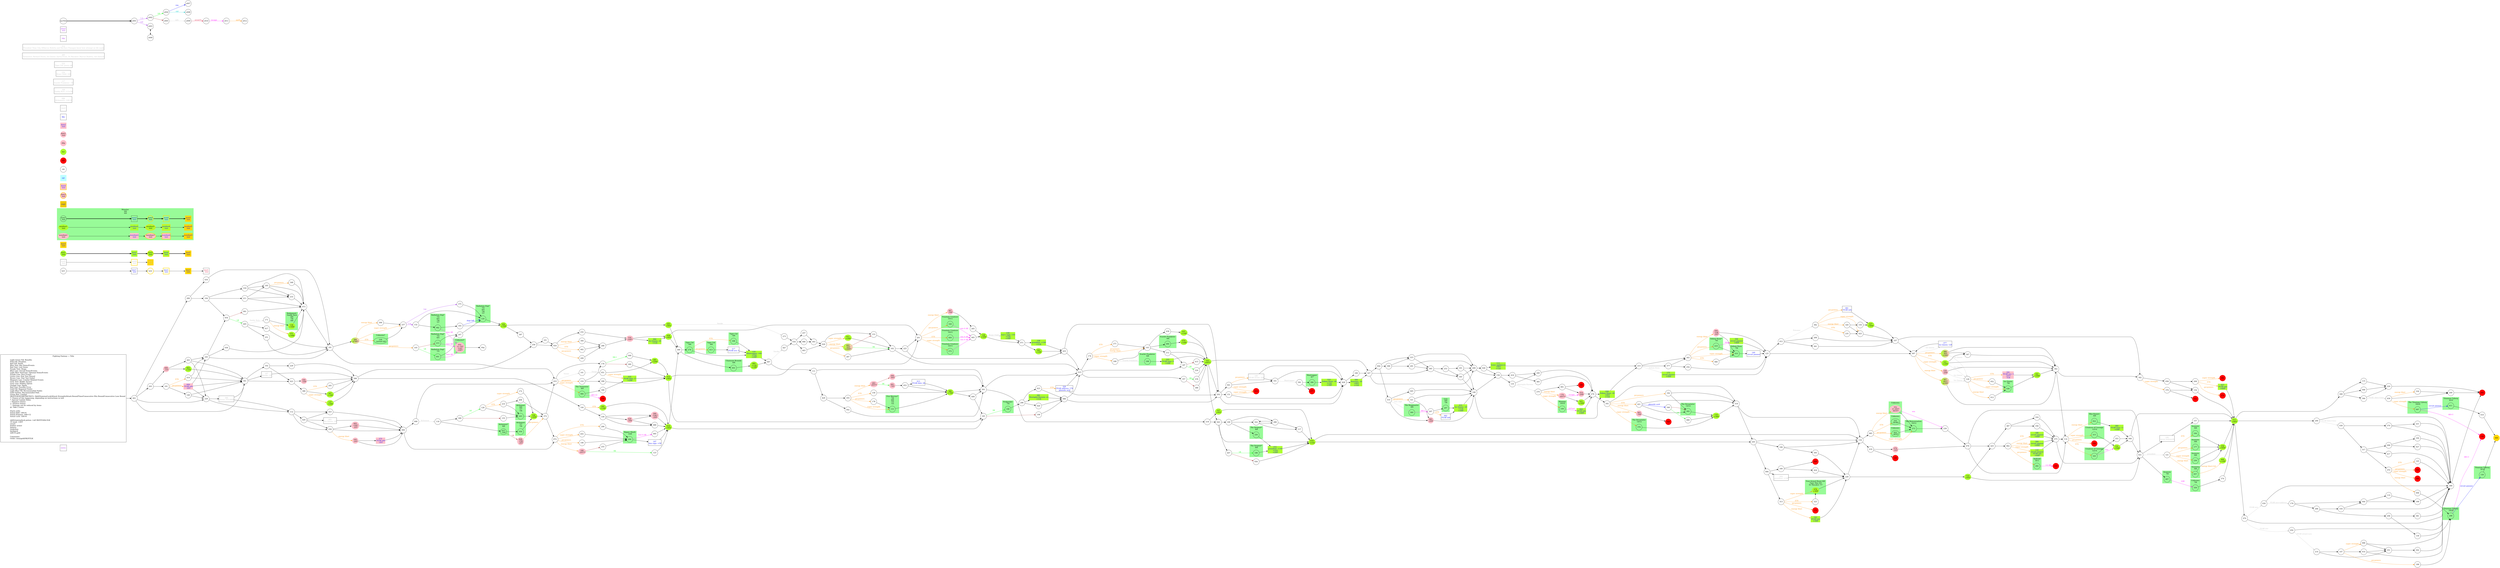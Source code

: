 digraph {
	// graph defaults
	rankdir=LR
	mclimit=50
	nodesep=.3 // changes horizontal separation of nodes
	ranksep=.4 // changes vertical separation of nodes
	node [height=.7
		width=.7
		shape=ellipse
		margin=0]
	edge[weight=5]
	
	subgraph ShopMenu {
		node [fontcolor = "purple" shape = "rect" margin = 0.1]
		menu
	}

	// a box for a graph label
	// note that you can override the defaults set above
	title [label = "Fighting Fantasy --: Title\n\n \
		Light Green Fill: Benefits\l \
		Pink Fill: Penalties\l \
		Red Fill: Death\l \
		Blue Text: Key Items/Events\l \
		Red Text: Lost Items\l \
		Purple Text: Shops\l \
		Blue Line: Forced Items/Events\l \
		Light Blue Text/Line: Optional Items/Events\l \
		Purple Line: Dice Events\l \
		Green Line: Stat Test Passed\l \
		Brown Line: Stat Test Failed\l \
		Magenta Line: Combat Related Events\l \
		Grey Text: Riddle Answer\l \
		Grey Line: Hidden Option\l \
		Orange Line: Spells\l \
		Red Line: Possible Error\l \
		Gold Fill: Required Nodes\l \
		Light Blue Fill: Recommended Nodes\l \
		Gold Outline: Recommended Path\l \
		Green Box: Combat\l \
		SK/ST/LK/AT/AR/TM/CW/CL: Skill/Stamina/Luck/Attack Strength/Attack Round/Time/Consecutive Win Round/Consecutive Lose Round\l \
		?: Chance of this happening, depending on instructions in text\l \
		*: Special Combat Rules\l \
		-: Negative Status\l \
		+: Positive Status\l \
		^: Damage can be reduced by items\l \
		@: Take 2 items\l\l \
		Starts with:\l \
		Initial Skill: 1d6+6\l \
		Initial Stamina: 2d6+12\l \
		Initial Luck: 1d6+6\l\l \
		skill/stamina/luck potion: +all SK/ST/LK&1ILK\l \
		10 meal: +4ST\l \
		sword\l \
		leather armor\l \
		lantern\l \
		tinderbox\l \
		backpack\l \
		2d6+6 gold\l\l \
		Comments:\l \
		Order: item/gold/SK/ST/LK\l \
		"
		shape = "box"
		margin = 0.1]

	subgraph Required {
		node [style = "filled" color = "gold" fillcolor = "gold" fontcolor = "blue" shape = "rect"]
		key3
		wrd3 [fontcolor = "grey"]
		boo5
		dam5
		monboo5
		mondam5
		mon5
		440 [fontcolor = "black" shape = "octagon"]
	}

	subgraph Required2 {
		node [style = "filled" color = "gold2" fillcolor = "gold2" fontcolor = "blue" shape = "rect"]
		req2
	}

	subgraph Recommended {
		node [penwidth = 3 color = "gold"]
		txt2
		key2 [shape = "rect" fontcolor = "blue"]
		wrd2 [shape = "rect" fontcolor = "grey"]
		boo3 [style = "filled" fillcolor = "greenyellow"]
		boo4 [style = "filled" fillcolor = "greenyellow"]
		dam3 [style = "filled" fillcolor = "pink"]
		dam4 [style = "filled" fillcolor = "pink"]
		monboo3 [style = "filled" fillcolor = "greenyellow"]
		monboo4 [style = "filled" fillcolor = "greenyellow"]
		mondam3 [style = "filled" fillcolor = "pink"]
		mondam4 [style = "filled" fillcolor = "pink"]
		mon3
		mon4
	}
	
	subgraph Optional {
		node [style = "filled" color = "paleturquoise1" fillcolor = "paleturquoise1" fontcolor = "blue" shape = "rect"]
		opt
	}

	subgraph Combat {
		style = "filled" color = "palegreen"
		subgraph cluster_00 {
			label = "Monster\n 0/0\n 0/0"
			mon1 [label = "\N\n text"]
			mon2 [shape = "rect" fontcolor = "blue" label = "\N\n text"]
			mon3 [label = "\N\n text"]
			mon4 [shape = "rect" fontcolor = "blue" label = "\N\n text"]
			mon5 [shape = "rect" fontcolor = "blue" label = "\N\n text"]
			monboo1 [style = "filled" color = "greenyellow" label = "\N\n text"]
			monboo2 [shape = "rect" style = "filled" color = "greenyellow" fontcolor = "blue" label = "\N\n text"]
			monboo3 [label = "\N\n text"]
			monboo4 [shape = "rect" fontcolor = "blue" label = "\N\n text"]
			monboo5 [shape = "rect" fontcolor = "blue" label = "\N\n text"]
			mondam1 [style = "filled" color = "pink" label = "\N\n text"]
			mondam2 [shape = "rect" style = "filled" color = "pink" fontcolor = "blue" label = "\N\n text"]
			mondam3 [label = "\N\n text"]
			mondam4 [shape = "rect" fontcolor = "blue" label = "\N\n text"]
			mondam5 [shape = "rect" fontcolor = "blue" label = "\N\n text"]
		}
		
		subgraph cluster_01 {
			label = "Chainsaw Bronski\n 8/8"
			003
		}
		
		subgraph cluster_02 {
			label = "Assassin\n 7/6"
			007
		}
		
		subgraph cluster_03 {
			label = "Illya Karpov\n 8/8"
			022
		}

		subgraph cluster_04 {
			label = "Unknown*"
			031 [style = "filled" color = "pink" label = "\N\n -2~3ST\n -1LK?\n -1HP?"]
		}
		
		subgraph cluster_05 {
			label = "Sidney Knox\n 7/6"
			033
		}
		
		subgraph cluster_06 {
			label = "Assassin\n 9/8"
			057
		}
		
		subgraph cluster_07 {
			label = "Four-Armed Beast 8/6\n Tiger Man 9/5\n Dr Macabre 7/7"
			078 [style = "filled" color = "greenyellow" label = "\N\n +3HP"]
		}
		
		subgraph cluster_08 {
			label = "Radiation Dog*\n 7/5\n 6/5\n 7/6\n 7/7"
			082
		}
		
		subgraph cluster_09 {
			label = "The Tormentor\n 8/9"
			084
		}
		
		subgraph cluster_10 {
			label = "The Titanium Cyborg\n 18/20"
			087
		}
		
		subgraph cluster_11 {
			label = "Scarlet Prankster\n 9/8"
			090
		}

		subgraph cluster_12 {
			label = "Mummy\n 10/10"
			109
		}
		
		subgraph cluster_13 {
			label = "Radiation Dog*\n 7/5\n 6/5\n 7/6\n 7/7"
			120
		}
		
		subgraph cluster_14 {
			label = "Fire Warrior*\n 7/6\n 6/6\n 7/5\n 7/5"
			133
		}
		
		subgraph cluster_15 {
			label = "Bodyguard\n Daddy Rich\n 8/9\n 7/8\n 9/8"
			139 [style = "filled" color = "greenyellow" label = "\N\n +3HP"]
		}
		
		subgraph cluster_16 {
			label = "Titanium Cyborg\n 9/10"
			159
		}
		
		subgraph cluster_17 {
			label = "Creature of Carnage\n 12/14"
			163
		}
		
		subgraph cluster_18 {
			label = "Pickpocket\n 7/6"
			166
		}
		
		subgraph cluster_19 {
			label = "Tiger Cat\n 9/8"
			168
		}
		
		subgraph cluster_20 {
			label = "Assassin\n 9/8"
			177
		}
		
		subgraph cluster_21 {
			label = "Assassin\n 9/8"
			194
		}
		
		subgraph cluster_22 {
			label = "The Serpent*\n 8/8"
			196
		}
		
		subgraph cluster_23 {
			label = "Scarlet Prankster\n 9/8"
			198
		}
		
		subgraph cluster_24 {
			label = "Radiation Dog*\n 7/5\n 6/5"
			213
		}
		
		subgraph cluster_25 {
			label = "Assassin\n 9/8"
			236
		}
		
		subgraph cluster_26 {
			label = "Alchemist\n 8/6\n 7/7\n 7/6"
			243
		}
		
		subgraph cluster_27 {
			label = "The Serpent*\n 8/8"
			250
		}
		
		subgraph cluster_28 {
			label = "The Devastator\n 14/12"
			262
		}
		
		subgraph cluster_29 {
			label = "Fountain Creature\n 10/11"
			272
		}
		
		subgraph cluster_30 {
			label = "Tiger Cat\n 9/8"
			278
		}
		
		subgraph cluster_31 {
			label = "Android\n 9/11"
			282
		}
		
		subgraph cluster_32 {
			label = "Ripper Shark\n 10/8"
			294
		}
		
		subgraph cluster_33 {
			label = "Lion\n 8/9\n 7/8"
			297
		}
		
		subgraph cluster_34 {
			label = "Titanium Cyborg\n 18/20"
			298
		}
		
		subgraph cluster_35 {
			label = "Creature of Carnage\n 12/14"
			315
		}
		
		subgraph cluster_36 {
			label = "Fountain Creature\n 10/11"
			326
		}
		
		subgraph cluster_37 {
			label = "Unknown*"
			328 [label = "\N\n -instant kill"]
		}
		
		subgraph cluster_38 {
			label = "Unknown"
			332 [label = "\N\n -3ESK*"]
		}
		
		subgraph cluster_39 {
			label = "Unknown"
			352 [style = "filled" color = "pink" label = "\N\n -0~4ST?\n -6EST?"]
		}
		
		subgraph cluster_40 {
			label = "Alchemist\n 7/7\n 7/6"
			354
		}
		
		subgraph cluster_41 {
			label = "Unknown\n 7/6"
			359
		}
		
		subgraph cluster_42 {
			label = "The Ringmaster\n 8/6"
			360
		}
		
		subgraph cluster_43 {
			label = "The Reincarnation\n 10/12"
			373
		}
		
		subgraph cluster_44 {
			label = "The Devastator\n 14/12"
			378
		}
		
		subgraph cluster_45 {
			label = "Mantrapper\n 8/7"
			396
		}
		
		subgraph cluster_46 {
			label = "Radiation Dog*\n 7/5"
			401
		}
		
		subgraph cluster_47 {
			label = "Fountain Creature\n 10/11"
			404
		}
		
		subgraph cluster_48 {
			label = "Titanium Cyborg\n 9/10"
			411
		}
		
		subgraph cluster_49 {
			label = "Tiger Cat\n 9/8"
			413
		}
		
		subgraph cluster_50 {
			label = "Sidney Knox*\n 7/6"
			419
		}
		
		subgraph cluster_51 {
			label = "Unknown"
			422 [label = "\N\n -4EST"]
		}
		
		subgraph cluster_52 {
			label = "Ice Queen\n 7/8"
			436
		}
		
		subgraph cluster_53 {
			label = "Alchemist*\n 8/6"
			437 [label = "\N\n -2AT"]
		}
		
		cbt
	}

	subgraph Death {
		node [style = "filled" color = "red"]
		008
		032
		048
		059
		136
		173
		184
		230
		274
		277
		292
		335
		376
		384
		390
		392
		414
		ddt
	}

	subgraph Boost {
		node [style = "filled" color = "greenyellow"]
		002 [shape = "rect" fontcolor = "blue" label = "\N\n FEAR info\n +4HP" tooltip = "executive jet"]
		010 [label = "\N\n +6ST"]
		011 [label = "\N\n +2HP"]
		016 [shape = "rect" fontcolor = "blue" label = "\N\n Sidney Knox: -40\n +1LK\n +3HP"]
		018 [label = "\N\n +6ST"]
		035 [shape = "rect" fontcolor = "blue" label = "\N\n FEAR date: 27\n +2HP"]
		037 [label = "\N\n +1HP"]
		038 [shape = "rect" fontcolor = "blue" label = "\N\n Sidney Knox: -40\n +6ST\n +1LK"]
		063 [label = "\N\n +1ST"]
		064 [shape = "rect" fontcolor = "blue" label = "\N\n Ice Queen: -20\n +1LK"]
		074 [label = "\N\n +3HP"]
		079 [label = "\N\n +2LK"]
		093 [label = "\N\n +1LK\n +1HP"]
		103 [label = "\N\n +6ST?"]
		113 [shape = "rect" fontcolor = "blue" label = "\N\n home appliances\n +6ST\n +1LK"]
		116 [shape = "rect" fontcolor = "blue" label = "\N\n circuit jammer\n FEAR info\n +4HP" tooltip = "Parker Airport"]
		119 [label = "\N\n +3HP"]
		122 [label = "\N\n +6ST"]
		124 [shape = "rect" fontcolor = "blue" label = "\N\n Mantrapper: +60\n +1LK\n +2HP"]
		126 [shape = "rect" fontcolor = "blue" label = "\N\n president: +100\n +1LK"]
		131 [label = "\N\n +5HP"]
		137 [label = "\N\n +2HP"]
		138 [label = "\N\n +2HP"]
		142 [shape = "rect" fontcolor = "blue" label = "\N\n FEAR info\n +3HP" tooltip = "Clancey Bay"]
		175 [shape = "rect" fontcolor = "blue" label = "\N\n circuit jammer\n +5HP"]
		186 [shape = "rect" fontcolor = "blue" label = "\N\n circuit jammer\n +4HP"]
		203 [color = "greenyellow:pink" label = "\N\n -2ST\n +2HP?"]
		227 [label = "\N\n +4HP"]
		231 [label = "\N\n +2HP"]
		238 [shape = "rect" fontcolor = "blue" label = "\N\n lion's cage: +50\n +1LK\n +3HP"]
		241 [label = "\N\n +4HP"]
		258 [label = "\N\n +6HP"]
		267 [label = "\N\n +1HP"]
		281 [shape = "rect" fontcolor = "blue" label = "\N\n Mustapha Kareem: x2\n +1LK"]
		284 [color = "greenyellow:pink" label = "\N\n &plusmn;?HP?"]
		285 [label = "\N\n +2HP"]
		293 [label = "\N\n +6ST"]
		295 [label = "\N\n +1HP"]
		300 [shape = "rect" fontcolor = "blue" label = "\N\n Poisoner: -30\n +6ST\n +1LK"]
		304 [shape = "rect" fontcolor = "blue" label = "\N\n circuit jammer\n +4HP"]
		307 [color = "greenyellow:pink" label = "\N\n -4ST?\n &plusmn;2HP"]
		311 [label = "\N\n +6ST"]
		333 [shape = "rect" fontcolor = "blue" label = "\N\n FEAR time: 9\n +3HP"]
		336 [label = "\N\n +4HP"]
		337 [label = "\N\n +6ST"]
		350 [label = "\N\n +?HP"]
		358 [shape = "rect" fontcolor = "blue" label = "\N\n circuit jammer\n +4HP"]
		364 [shape = "rect" fontcolor = "blue" label = "\N\n FEAR time: 11\n +5HP"]
		371 [label = "\N\n +3HP"]
		380 [label = "\N\n +?HP"]
		389 [color = "greenyellow:pink" label = "\N\n -4ST\n +2HP"]
		393 [label = "\N\n +1HP"]
		400 [label = "\N\n +1HP"]
		427 [shape = "rect" fontcolor = "blue" label = "\N\n FEAR info\n +6HP" tooltip = "chinese laundry"]
		431 [label = "\N\n +2HP"]
		432 [shape = "rect" fontcolor = "blue" label = "\N\n president: +100\n +2LK\n +2HP"]
		433 [shape = "rect" fontcolor = "blue" label = "\N\n Ice Queen: -20\n +1LK\n +3HP"]
		438 [label = "\N\n +6ST"]
		bst
		boo1 [label = "\N\n text"]
		boo2 [shape = "rect" fontcolor = "blue" label = "\N\n text"]
		boo3 [label = "\N\n text"]
		boo4 [shape = "rect" fontcolor = "blue" label = "\N\n text"]
		boo5 [shape = "rect" fontcolor = "blue" label = "\N\n text"]
	}

	subgraph Damage {
		node [style = "filled" color = "pink"]
		005 [label = "\N\n -1SK?\n -2ST"]
		009 [shape = "rect" fontcolor = "blue" label = "\N\n FEAR info\n -2ST" tooltip = "pawnshop"]
		028 [label = "\N\n -1SK\n -2ST"]
		099 [label = "\N\n -1ST"]
		170 [label = "\N\n -4ST??"]
		180 [label = "\N\n -2ST??"]
		182 [shape = "rect" fontcolor = "blue" label = "\N\n FEAR ave: 3\n -2ST?\n -1LK"]
		183 [label = "\N\n -2ST"]
		200 [label = "\N\n -4ST"]
		204 [label = "\N\n -1SK\n -3ST"]
		244 [label = "\N\n -1HP"]
		261 [label = "\N\n -?ST"]
		269 [label = "\N\n -1SK?\n -2HP"]
		275 [shape = "rect" fontcolor = "blue" label = "\N\n FEAR info\n -2ST" tooltip = "submarine"]
		279 [label = "\N\n -2ST"]
		283 [label = "\N\n -2ST??"]
		314 [label = "\N\n -2HP"]
		316 [label = "\N\n -1HP?"]
		338 [label = "\N\n -2HP"]
		363 [label = "\N\n -?HP"]
		367 [label = "\N\n -?HP"]
		383 [label = "\N\n -2HP"]
		426 [label = "\N\n -2SK"]
		ddg
		dam1 [label = "\N\n text"]
		dam2 [shape = "rect" fontcolor = "blue" label = "\N\n text"]
		dam3 [label = "\N\n text"]
		dam4 [shape = "rect" fontcolor = "blue" label = "\N\n text"]
		dam5 [shape = "rect" fontcolor = "blue" label = "\N\n text"]
	}

	subgraph Key_Item {
		node [fontcolor = "blue" shape = "rect"]
		kky
		013 [label = "\N\n FEAR date: 28"]
		077 [label = "\N\n Ice Queen: 129"]
		081 [label = "\N\n FEAR info" tooltip = "gold watch"]
		092 [label = "\N\n FEAR info" tooltip = "quicksilver"]
		140 [label = "\N\n circuit jammer"]
		197 [label = "\N\n lion cage: +50"]
		217 [label = "\N\n FEAR ave: 5"]
		329 [label = "\N\n FEAR address: 176\n phenolic acid"]
		key1 [label = "\N\n text"]
		key2 [label = "\N\n text"]
		key3 [label = "\N\n text"]
		key4 [fontcolor = "crimson" label = "\N\n -text"]
	}
	
	subgraph Key_Word {
		node [fontcolor = "grey" shape = "rect"]
		wwd
		083 [label = "\N\n Ice Queen: -20"]
		088 [label = "\N\n Alchemists: 128-10"]
		100 [label = "\N\n ocean behemoth"]
		108 [label = "\N\n Daddy Rich: 113+58"]
		127 [label = "\N\n Scarlet Prankster: -50"]
		152 [label = "\N\n Brain Child: 100"]
		167 [label = "\N\n Smoke: -20"]
		222 [label = "\N\n Tiger Cat: pussy cat"]
		246 [label = "\N\n FEAR street: 209"]
		264 [label = "\N\n president: +100"]
		280 [label = "\N\n Tormentor: Richard Storm, Ice Queen: Sylvia Frost, Dr Macabre: Marcus Buletta, rob chemist"]
		312 [label = "\N\n President Titan City, KMarcus Buletta and Rat-face Flanagan know how attempt on life made"]
		386 [label = "\N\n Susan: 555-9999"]
		wrd1 [label = "\N\n text"]
		wrd2 [label = "\N\n text"]
		wrd3 [label = "\N\n text"]
	}
	
	subgraph Shop {
		node [fontcolor = "purple" shape = "rect"]
		shp
		shop1 [label = "\N\n text"]
	}

	mon1 -> mon2 -> mon3 -> mon4 -> mon5 [penwidth = 3]
	boo1 -> boo2 -> boo3 -> boo4 -> boo5 [penwidth = 3]
	txt1 -> key1 -> txt2 -> key2 -> key3 -> key4
	wrd1 -> wrd2 -> wrd3
	monboo1 -> monboo2 -> monboo3 -> monboo4 -> monboo5
	mondam1 -> mondam2 -> mondam3 -> mondam4 -> mondam5

	myTitle -> z001 [penwidth = 3]
	z001 -> z002 [color = "purple" fontcolor = "purple" label = "1-3"]
	z001 -> z003 [color = "purple" fontcolor = "purple" label = "4-6"]
	z002 -> z004 [color = "green" fontcolor = "green" label = "LK"]
	z002 -> z005 [color = "brown"]
	z003 -> z006 [dir = "both"]
	z004 -> z007 [color = "blue" fontcolor = "blue" label = "req"]
	z004 -> z008 [color = "cyan3" fontcolor = "cyan3" label = "-opt"]
	z005 -> z009 [color = "grey" fontcolor = "grey" label = "info"]
	z009 -> z010 [color = "crimson" fontcolor = "crimson" label = "error(?)"]
	z010 -> z011 [color = "magenta" fontcolor = "magenta" label = "escape"]
	z011 -> z012 [color = "darkorange" fontcolor = "darkorange" label = "spell"]
	{
		rank = same
		z003
		z006
	}
	title -> 001
	001 -> 263
	001 -> 289
	001 -> 228
	001 -> 341
	002 -> 276
	003 -> 093
	004 -> 399
	004 -> 310
	004 -> 223
	005 -> 060
	006 -> 298
	007 -> 359 [color = "magenta" fontcolor = "magenta" label = "2AR"]
	009 -> 165
	009 -> 341
	009 -> 228
	010 -> 201
	010 -> 185
	011 -> 162
	012 -> 436
	013 -> 380
	014 -> 351
	014 -> 368
	015 -> 187
	015 -> 174
	015 -> 357
	016 -> 428
	017 -> 181
	018 -> 369
	018 -> 185
	019 -> 440
	020 -> 086
	021 -> 100
	021 -> 007
	021 -> 121 [color = "grey" fontcolor = "grey" label = "president"]
	022 -> 364
	023 -> 366
	023 -> 244
	024 -> 402 [color = "darkorange" fontcolor = "darkorange" label = "ETS"]
	024 -> 209 [color = "darkorange" fontcolor = "darkorange" label = "psi-powers"]
	024 -> 344 [color = "darkorange" fontcolor = "darkorange" label = "energy blast"]
	024 -> 232
	025 -> 107
	026 -> 158
	026 -> 113
	027 -> 368
	028 -> 372 [color = "darkorange" fontcolor = "darkorange" label = "psi-powers"]
	029 -> 287 [color = "darkorange" fontcolor = "darkorange" label = "psi-powers"]
	029 -> 203 [color = "darkorange" fontcolor = "darkorange" label = "energy blast"]
	029 -> 011 [color = "darkorange" fontcolor = "darkorange" label = "super strength"]
	029 -> 153
	030 -> 179 [color = "grey" fontcolor = "grey" label = "FEAR ave+address"]
	030 -> 368
	031 -> dog
	033 -> 140
	034 -> 066
	034 -> 403
	034 -> 257
	035 -> 010
	036 -> 073
	037 -> 103
	038 -> 215
	039 -> 370
	039 -> 317
	040 -> 021
	040 -> 311
	041 -> 246 [color = "darkorange" fontcolor = "darkorange" label = "psi-powers"]
	041 -> 414 [color = "darkorange" fontcolor = "darkorange" label = "super strength"]
	041 -> 331
	042 -> 301
	043 -> 407
	043 -> 169
	043 -> 079
	044 -> 199
	044 -> 110
	045 -> 148
	046 -> 220
	047 -> 034
	049 -> 285
	050 -> 214 [color = "grey" fontcolor = "grey" label = "FEAR street+ave"]
	050 -> 368
	051 -> 035 [color = "darkorange" fontcolor = "darkorange" label = "super strength"]
	051 -> 285
	052 -> 436
	053 -> 013
	053 -> 380
	054 -> 405 [color = "green" fontcolor = "green" label = "LK"]
	054 -> 091 [color = "brown"]
	055 -> 294
	056 -> 079
	057 -> 400 [color = "darkorange" fontcolor = "darkorange" label = "energy blast+hit"]
	057 -> 258
	058 -> 154
	058 -> 208
	060 -> 072
	060 -> 098
	061 -> 184
	061 -> 314
	062 -> 186 [color = "darkorange" fontcolor = "darkorange" label = "ETS"]
	062 -> 116 [color = "darkorange" fontcolor = "darkorange" label = "super strength"]
	062 -> 282 [color = "darkorange" fontcolor = "darkorange" label = "psi-powers"]
	062 -> 304 [color = "darkorange" fontcolor = "darkorange" label = "energy blast"]
	063 -> 341
	064 -> 438
	065 -> 138
	066 -> 303
	067 -> 047 [color = "grey" fontcolor = "grey" label = "Smoke"]
	067 -> 111
	068 -> 351
	068 -> 368
	069 -> 119
	070 -> 030 [color = "grey" fontcolor = "grey" label = "FEAR ave"]
	070 -> 050 [color = "grey" fontcolor = "grey" label = "FEAR ave"]
	070 -> 368
	071 -> 126
	071 -> 393
	072 -> 299 [color = "darkorange" fontcolor = "darkorange" label = "ETS"]
	072 -> 180 [color = "darkorange" fontcolor = "darkorange" label = "energy blast"]
	072 -> 146 [color = "darkorange" fontcolor = "darkorange" label = "psi-powers"]
	072 -> 055 [color = "darkorange" fontcolor = "darkorange" label = "super strength"]
	073 -> 181
	074 -> 103
	075 -> 021
	075 -> 114
	076 -> 425
	076 -> 021
	076 -> 114
	077 -> 097
	078 -> 226
	079 -> 245
	079 -> 134
	080 -> 033
	081 -> 227
	082 -> 031 [color = "magenta" fontcolor = "magenta" label = "lose AR"]
	082 -> 193
	083 -> 060
	084 -> 346
	084 -> 376 [color = "magenta" fontcolor = "magenta" label = "AR>10"]
	085 -> 332 [color = "darkorange" fontcolor = "darkorange" label = "ETS"]
	085 -> 422 [color = "darkorange" fontcolor = "darkorange" label = "psi-powers"]
	085 -> 352 [color = "darkorange" fontcolor = "darkorange" label = "energy blast"]
	085 -> 373 [color = "darkorange" fontcolor = "darkorange" label = "super strength"]
	086 -> 015
	086 -> 202
	087 -> 411 [color = "blue" fontcolor = "blue" label = "circuit jammer"]
	087 -> 136 [color = "magenta" fontcolor = "magenta" label = "AR>3"]
	089 -> 018
	090 -> 074
	091 -> 073
	092 -> 433
	093 -> 067
	094 -> 313
	094 -> 160
	094 -> 264
	095 -> 018
	096 -> 027
	096 -> 164
	097 -> 389 [color = "darkorange" fontcolor = "darkorange" label = "psi-powers"]
	097 -> 307 [color = "darkorange" fontcolor = "darkorange" label = "energy blast"]
	097 -> 338 [color = "darkorange" fontcolor = "darkorange" label = "super strength"]
	097 -> 231 [color = "darkorange" fontcolor = "darkorange" label = "ETS"]
	097 -> 077 [color = "grey" fontcolor = "grey" label = "Ice Queen"]
	098 -> 410
	098 -> 118 [color = "grey" fontcolor = "grey" label = "Alchemist"]
	099 -> 063
	099 -> 305
	100 -> 157
	101 -> 024
	102 -> 023
	102 -> 229
	103 -> 202
	103 -> 327
	103 -> 043
	104 -> 318
	104 -> 211
	104 -> 054
	105 -> 401 [color = "green" fontcolor = "green" label = "LK"]
	105 -> 213 [color = "brown"]
	106 -> 086
	107 -> 342
	107 -> 097
	109 -> 002 [color = "magenta" fontcolor = "magenta" label = "EST&le;4"]
	110 -> 199
	111 -> 429
	111 -> 301
	112 -> 420
	112 -> 323
	112 -> 259
	113 -> 215
	114 -> 315 [color = "darkorange" fontcolor = "darkorange" label = "super strength"]
	114 -> 384 [color = "darkorange" fontcolor = "darkorange" label = "psi-powers"]
	114 -> 022 [color = "darkorange" fontcolor = "darkorange" label = "energy blast"]
	114 -> 163 [color = "darkorange" fontcolor = "darkorange" label = "ETS"]
	115 -> 220
	116 -> 075
	117 -> 079
	118 -> 437
	118 -> 309
	119 -> 319
	120 -> 350
	121 -> 236 [color = "darkorange" fontcolor = "darkorange" label = "super strength"]
	121 -> 057 [color = "darkorange" fontcolor = "darkorange" label = "energy blast"]
	121 -> 177 [color = "darkorange" fontcolor = "darkorange" label = "psi-powers"]
	121 -> 194 [color = "darkorange" fontcolor = "darkorange" label = "ETS"]
	122 -> 021
	122 -> 425
	123 -> 018
	124 -> 067
	125 -> 412
	125 -> 097
	126 -> 435
	128 -> 172 [color = "darkorange" fontcolor = "darkorange" label = "super strength"]
	128 -> 210 [color = "darkorange" fontcolor = "darkorange" label = "ETS"]
	128 -> 243
	129 -> 436 [color = "darkorange" fontcolor = "darkorange" label = "super strength"]
	129 -> 182 [color = "darkorange" fontcolor = "darkorange" label = "ETS"]
	129 -> 052 [color = "darkorange" fontcolor = "darkorange" label = "psi-powers"]
	129 -> 012 [color = "darkorange" fontcolor = "darkorange" label = "energy blast"]
	130 -> 298
	131 -> 040
	132 -> 082
	132 -> 120
	133 -> 380
	134 -> 219
	134 -> 085
	135 -> 240
	135 -> 270 [color = "grey" fontcolor = "grey" label = "Mustapha Kareem"]
	137 -> 398
	138 -> 238 [color = "grey" fontcolor = "grey" label = "Brain Child"]
	138 -> 071
	139 -> 073
	140 -> 125
	141 -> 051 [color = "grey" fontcolor = "grey" label = "Susan"]
	142 -> 226
	143 -> 439
	143 -> 090
	143 -> 212
	144 -> 295 [color = "darkorange" fontcolor = "darkorange" label = "ETS"]
	144 -> 339
	145 -> 368
	146 -> 294
	147 -> 068 [color = "darkorange" fontcolor = "darkorange" label = "super strength"]
	147 -> 188 [color = "darkorange" fontcolor = "darkorange" label = "psi-powers"]
	147 -> 014
	148 -> 158
	148 -> 038
	149 -> 341
	149 -> 228
	150 -> 227
	151 -> 428
	151 -> 414 [color = "darkorange" fontcolor = "darkorange" label = "super strength"]
	153 -> 162
	154 -> 311
	155 -> 243
	156 -> 380
	157 -> 311
	158 -> 416
	158 -> 135
	159 -> 440
	160 -> 424
	160 -> 008
	161 -> 408
	161 -> 148
	162 -> 015
	162 -> 225
	163 -> 353
	163 -> 131 [color = "magenta" fontcolor = "magenta" label = "win"]
	164 -> 368
	165 -> 036
	165 -> 054
	165 -> 181
	166 -> 296
	167 -> 398
	168 -> 124
	169 -> 322
	169 -> 288
	169 -> 250
	170 -> 314 [color = "magenta" fontcolor = "magenta" label = "escape"]
	170 -> 431
	171 -> 371 [color = "darkorange" fontcolor = "darkorange" label = "energy blast"]
	171 -> 139
	172 -> 336
	174 -> 248 [color = "darkorange" fontcolor = "darkorange" label = "super strength"]
	174 -> 271 [color = "darkorange" fontcolor = "darkorange" label = "ETS"]
	174 -> 143 [color = "darkorange" fontcolor = "darkorange" label = "psi-powers\n energy blast"]
	175 -> 125
	176 -> 049 [color = "green" fontcolor = "green" label = "SK-1"]
	176 -> 260 [color = "brown"]
	177 -> 258
	178 -> 133
	179 -> 266
	179 -> 044
	180 -> 123 [color = "green" fontcolor = "green" label = "SK"]
	180 -> 255 [color = "brown"]
	181 -> 284
	181 -> 410
	182 -> 241
	183 -> 275
	183 -> 060
	185 -> 166 [color = "green" fontcolor = "green" label = "SK"]
	185 -> 106 [color = "brown"]
	186 -> 075
	187 -> 224 [color = "green" fontcolor = "green" label = "SK"]
	187 -> 415 [color = "brown"]
	188 -> 298
	189 -> 327
	190 -> 134
	190 -> 395
	191 -> 418 [color = "darkorange" fontcolor = "darkorange" label = "ETS"]
	191 -> 009 [color = "darkorange" fontcolor = "darkorange" label = "psi-powers"]
	191 -> 149
	192 -> 262
	192 -> 319
	193 -> 120 [color = "blue" fontcolor = "blue" label = "dogs left"]
	193 -> 350
	194 -> 258
	195 -> 348 [color = "darkorange" fontcolor = "darkorange" label = "psi-powers"]
	195 -> 233
	195 -> 073
	196 -> 432
	197 -> 018
	198 -> 333
	199 -> 368
	200 -> 301
	201 -> 272 [color = "darkorange" fontcolor = "darkorange" label = "super strength"]
	201 -> 326 [color = "darkorange" fontcolor = "darkorange" label = "psi-powers"]
	201 -> 367 [color = "darkorange" fontcolor = "darkorange" label = "energy blast"]
	201 -> 404 [color = "darkorange" fontcolor = "darkorange" label = "ETS"]
	202 -> 151
	202 -> 041
	202 -> 428
	203 -> 153 [color = "brown"]
	203 -> 162 [color = "green" fontcolor = "green" label = "SK"]
	204 -> 033
	204 -> 125
	205 -> 398
	206 -> 381
	206 -> 130
	207 -> 092 [color = "darkorange" fontcolor = "darkorange" label = "ETS"]
	207 -> 297
	208 -> 274 [color = "darkorange" fontcolor = "darkorange" label = "psi-powers"]
	208 -> 427 [color = "darkorange" fontcolor = "darkorange" label = "ETS"]
	208 -> 392 [color = "darkorange" fontcolor = "darkorange" label = "super strength"]
	209 -> 286
	210 -> 406
	210 -> 243
	211 -> 195
	211 -> 233
	211 -> 073
	212 -> 187
	212 -> 103
	213 -> 031 [color = "magenta" fontcolor = "magenta" label = "lose AR"]
	213 -> 247
	214 -> 351
	214 -> 147
	215 -> 175 [color = "grey" fontcolor = "grey" label = "Sidney Knox"]
	215 -> 343
	215 -> 377
	216 -> 308
	216 -> 176
	217 -> 124
	218 -> 337
	218 -> 043
	219 -> 230
	219 -> 279
	220 -> 292
	221 -> 368
	223 -> 408
	223 -> 365
	224 -> 103
	225 -> 201
	225 -> 435
	226 -> 134
	226 -> 122
	227 -> 107
	228 -> 112
	228 -> 386
	229 -> 398
	231 -> 362
	231 -> 347
	231 -> 129 [color = "grey" fontcolor = "grey" label = "Ice Queen"]
	232 -> 316
	233 -> 073
	234 -> 103
	235 -> 025
	236 -> 258
	237 -> 132 [color = "purple" fontcolor = "purple" label = "1-4"]
	237 -> 375 [color = "purple" fontcolor = "purple" label = "5-6"]
	238 -> 071
	239 -> 076
	240 -> 276
	241 -> 362
	242 -> 378 [color = "darkorange" fontcolor = "darkorange" label = "super strength"]
	242 -> 421 [color = "darkorange" fontcolor = "darkorange" label = "ETS"]
	242 -> 192 [color = "darkorange" fontcolor = "darkorange" label = "psi-powers"]
	242 -> 363 [color = "darkorange" fontcolor = "darkorange" label = "energy blast"]
	242 -> 319
	243 -> 336
	244 -> 398
	245 -> 190
	245 -> 094
	245 -> 134
	246 -> 428
	246 -> 331
	247 -> 120
	248 -> 198 [color = "grey" fontcolor = "grey" label = "Scarlet Prankster"]
	248 -> 143
	249 -> 292
	250 -> 432
	251 -> 181
	252 -> 390 [color = "darkorange" fontcolor = "darkorange" label = "super strength"]
	252 -> 059 [color = "darkorange" fontcolor = "darkorange" label = "psi-powers"]
	252 -> 145 [color = "darkorange" fontcolor = "darkorange" label = "ETS"]
	252 -> 006 [color = "darkorange" fontcolor = "darkorange" label = "energy blast"]
	253 -> 161
	253 -> 345
	254 -> 125
	255 -> 294
	256 -> 024
	256 -> 101
	257 -> 303
	258 -> 311
	259 -> 183 [color = "darkorange" fontcolor = "darkorange" label = "energy blast"]
	259 -> 005
	259 -> 060
	260 -> 010
	261 -> 053
	262 -> 119
	263 -> 099
	263 -> 191
	264 -> 226
	265 -> 138
	266 -> 334
	266 -> 206
	267 -> 398
	268 -> 107
	269 -> 018
	270 -> 170 [color = "darkorange" fontcolor = "darkorange" label = "energy blast"]
	270 -> 109 [color = "darkorange" fontcolor = "darkorange" label = "super strength"]
	270 -> 061
	271 -> 143
	272 -> 065 [color = "magenta" fontcolor = "magenta" label = "win 4 AR"]
	273 -> 034
	275 -> 060
	276 -> 242
	276 -> 038
	278 -> 413 [color = "darkorange" fontcolor = "darkorange" label = "psi-powers"]
	278 -> 168 [color = "darkorange" fontcolor = "darkorange" label = "ETS"]
	278 -> 124
	279 -> 076
	281 -> 086
	282 -> 335 [color = "magenta" fontcolor = "magenta" label = ">2 AR"]
	283 -> 261 [color = "green" fontcolor = "green" label = "SK"]
	283 -> 200 [color = "brown"]
	284 -> 328 [color = "darkorange" fontcolor = "darkorange" label = "ETS"]
	284 -> 306 [color = "darkorange" fontcolor = "darkorange" label = "energy blast"]
	284 -> 105 [color = "darkorange" fontcolor = "darkorange" label = "psi-powers"]
	284 -> 237 [color = "darkorange" fontcolor = "darkorange" label = "super strength"]
	285 -> 010
	286 -> 316
	287 -> 162
	288 -> 322
	288 -> 117
	289 -> 434
	289 -> 104
	290 -> 039 [color = "grey" fontcolor = "grey" label = "FEAR date+time"]
	290 -> 368
	291 -> 408
	291 -> 365
	293 -> 369
	293 -> 273 [color = "grey" fontcolor = "grey" label = "Smoke"]
	294 -> 095 [color = "magenta" fontcolor = "magenta" label = "lose 4 AR"]
	294 -> 197
	295 -> 018
	296 -> 423
	296 -> 281
	296 -> 020
	297 -> 433
	298 -> 159 [color = "blue" fontcolor = "blue" label = "circuit jammer"]
	298 -> 136 [color = "magenta" fontcolor = "magenta" label = "AR>3"]
	299 -> 294
	300 -> 327
	301 -> 015
	301 -> 218
	302 -> 368
	303 -> 029
	304 -> 075
	305 -> 165
	305 -> 228
	305 -> 341
	306 -> 237
	307 -> 362
	307 -> 129 [color = "grey" fontcolor = "grey" label = "Ice Queen"]
	308 -> 010
	309 -> 128 [color = "green" fontcolor = "green" label = "LK"]
	309 -> 155 [color = "brown"]
	310 -> 383
	310 -> 045
	310 -> 321 [color = "darkorange" fontcolor = "darkorange" label = "psi-powers"]
	310 -> 360 [color = "grey" fontcolor = "grey" label = "lion cage"]
	311 -> 349
	311 -> 070
	311 -> 290
	313 -> 325 [color = "darkorange" fontcolor = "darkorange" label = "ETS"]
	313 -> 173 [color = "darkorange" fontcolor = "darkorange" label = "psi-powers"]
	313 -> 078 [color = "darkorange" fontcolor = "darkorange" label = "super strength"]
	313 -> 142 [color = "darkorange" fontcolor = "darkorange" label = "energy blast"]
	314 -> 276
	315 -> 131
	316 -> 438
	316 -> 064
	317 -> 417
	317 -> 252
	317 -> 096
	318 -> 233
	318 -> 195
	318 -> 073
	319 -> 134
	319 -> 245
	320 -> 150
	320 -> 025
	321 -> 383
	321 -> 148
	322 -> 288
	322 -> 117
	323 -> 060
	324 -> 075
	325 -> 078
	326 -> 065 [color = "magenta" fontcolor = "magenta" label = "win 4 AR"]
	327 -> 365
	327 -> 408
	327 -> 004
	328 -> 237
	329 -> 015
	329 -> 202
	330 -> 249
	331 -> 391 [color = "grey" fontcolor = "grey" label = "Mantrapper"]
	331 -> 428
	332 -> 373
	333 -> 103
	334 -> 044
	334 -> 368
	336 -> 372
	337 -> 079
	338 -> 362
	338 -> 129 [color = "grey" fontcolor = "grey" label = "Ice Queen"]
	339 -> 269
	339 -> 426
	339 -> 089
	340 -> 262 [color = "brown"]
	340 -> 069 [color = "green" fontcolor = "green" label = "SK"]
	341 -> 102
	341 -> 023
	341 -> 167
	342 -> 379 [color = "darkorange" fontcolor = "darkorange" label = "super strength"]
	342 -> 058
	343 -> 033 [color = "darkorange" fontcolor = "darkorange" label = "super strength"]
	343 -> 204 [color = "darkorange" fontcolor = "darkorange" label = "energy blast"]
	343 -> 419 [color = "darkorange" fontcolor = "darkorange" label = "psi-powers"]
	343 -> 080 [color = "darkorange" fontcolor = "darkorange" label = "ETS"]
	344 -> 286
	345 -> 408
	345 -> 148
	346 -> 035
	347 -> 362
	348 -> 073
	349 -> 394
	349 -> 046
	349 -> 115
	350 -> 293
	350 -> 397
	351 -> 302
	352 -> 373
	352 -> 239 [color = "magenta" fontcolor = "magenta" label = "win"]
	353 -> 040
	354 -> 336
	355 -> 133 [color = "darkorange" fontcolor = "darkorange" label = "super strength"]
	355 -> 178 [color = "darkorange" fontcolor = "darkorange" label = "psi-powers"]
	355 -> 156 [color = "darkorange" fontcolor = "darkorange" label = "ETS"]
	355 -> 283 [color = "darkorange" fontcolor = "darkorange" label = "energy blast"]
	356 -> 075
	357 -> 388 [color = "brown"]
	357 -> 234 [color = "green" fontcolor = "green" label = "SK"]
	358 -> 125
	359 -> 374
	360 -> 207 [color = "magenta" fontcolor = "magenta" label = "AR>1"]
	361 -> 107
	362 -> 114
	362 -> 342
	363 -> 048
	364 -> 040
	365 -> 345
	365 -> 253
	366 -> 205 [color = "darkorange" fontcolor = "darkorange" label = "ETS"]
	366 -> 137 [color = "darkorange" fontcolor = "darkorange" label = "super strength"]
	366 -> 267
	367 -> 265
	368 -> 292
	369 -> 003
	369 -> 278
	370 -> 221
	370 -> 368
	371 -> 073
	372 -> 072
	372 -> 410
	373 -> 239
	374 -> 311
	375 -> 120
	377 -> 254
	377 -> 343
	378 -> 119
	379 -> 032
	379 -> 154
	380 -> 301
	380 -> 409
	381 -> 368
	382 -> 320 [color = "darkorange" fontcolor = "darkorange" label = "energy blast"]
	382 -> 081 [color = "darkorange" fontcolor = "darkorange" label = "psi-powers"]
	382 -> 025 [color = "darkorange" fontcolor = "darkorange" label = "super strength"]
	382 -> 235 [color = "darkorange" fontcolor = "darkorange" label = "ETS"]
	383 -> 148
	385 -> 276
	386 -> 112
	386 -> 341
	387 -> 356
	387 -> 324
	388 -> 103
	389 -> 362
	389 -> 347
	389 -> 129 [color = "grey" fontcolor = "grey" label = "Ice Queen"]
	391 -> 277
	391 -> 396
	393 -> 435
	394 -> 430 [color = "grey" fontcolor = "grey" label = "FEAR: date+time"]
	394 -> 220
	395 -> 226
	396 -> 016
	397 -> 256
	398 -> 256
	398 -> 144
	399 -> 223
	399 -> 291
	400 -> 311
	401 -> 031 [color = "magenta" fontcolor = "magenta" label = "lose AR"]
	401 -> 247
	402 -> 286
	403 -> 029
	404 -> 065 [color = "magenta" fontcolor = "magenta" label = "win 4 AR"]
	405 -> 251
	405 -> 017
	405 -> 171 [color = "grey" fontcolor = "grey" label = "Daddy Rich"]
	406 -> 372
	407 -> 196 [color = "green" fontcolor = "green" label = "LK"]
	407 -> 056 [color = "brown"]
	408 -> 158
	408 -> 026
	409 -> 185
	409 -> 301
	410 -> 141 [color = "grey" fontcolor = "grey" label = "Susan"]
	410 -> 084 [color = "darkorange" fontcolor = "darkorange" label = "super strength"]
	410 -> 216 [color = "darkorange" fontcolor = "darkorange" label = "psi-powers"]
	410 -> 176
	411 -> 019
	412 -> 361
	412 -> 268
	412 -> 382 [color = "grey" fontcolor = "grey" label = "Poisoner"]
	413 -> 217
	415 -> 103
	416 -> 385
	416 -> 240
	417 -> 368
	418 -> 341
	418 -> 165
	419 -> 358 [color = "magenta" fontcolor = "magenta" label = "win"]
	419 -> 033
	420 -> 083
	420 -> 323
	420 -> 259
	421 -> 340 [color = "blue" fontcolor = "blue" label = "phenolic acid"]
	421 -> 262
	421 -> 319
	422 -> 373
	423 -> 329 [color = "darkorange" fontcolor = "darkorange" label = "ETS"]
	423 -> 086
	424 -> 226
	425 -> 387
	425 -> 062
	426 -> 269
	426 -> 089
	427 -> 311
	428 -> 189
	428 -> 300
	429 -> 042
	429 -> 355
	430 -> 087 [color = "darkorange" fontcolor = "darkorange" label = "super strength"]
	430 -> 330 [color = "darkorange" fontcolor = "darkorange" label = "energy blast"]
	430 -> 249
	431 -> 276
	432 -> 079
	433 -> 148
	434 -> 181
	435 -> 015
	435 -> 202
	436 -> 241
	437 -> 028 [color = "brown" fontcolor = "brown" label = "LK"]
	437 -> 354
	438 -> 201
	438 -> 369
	439 -> 037
}
